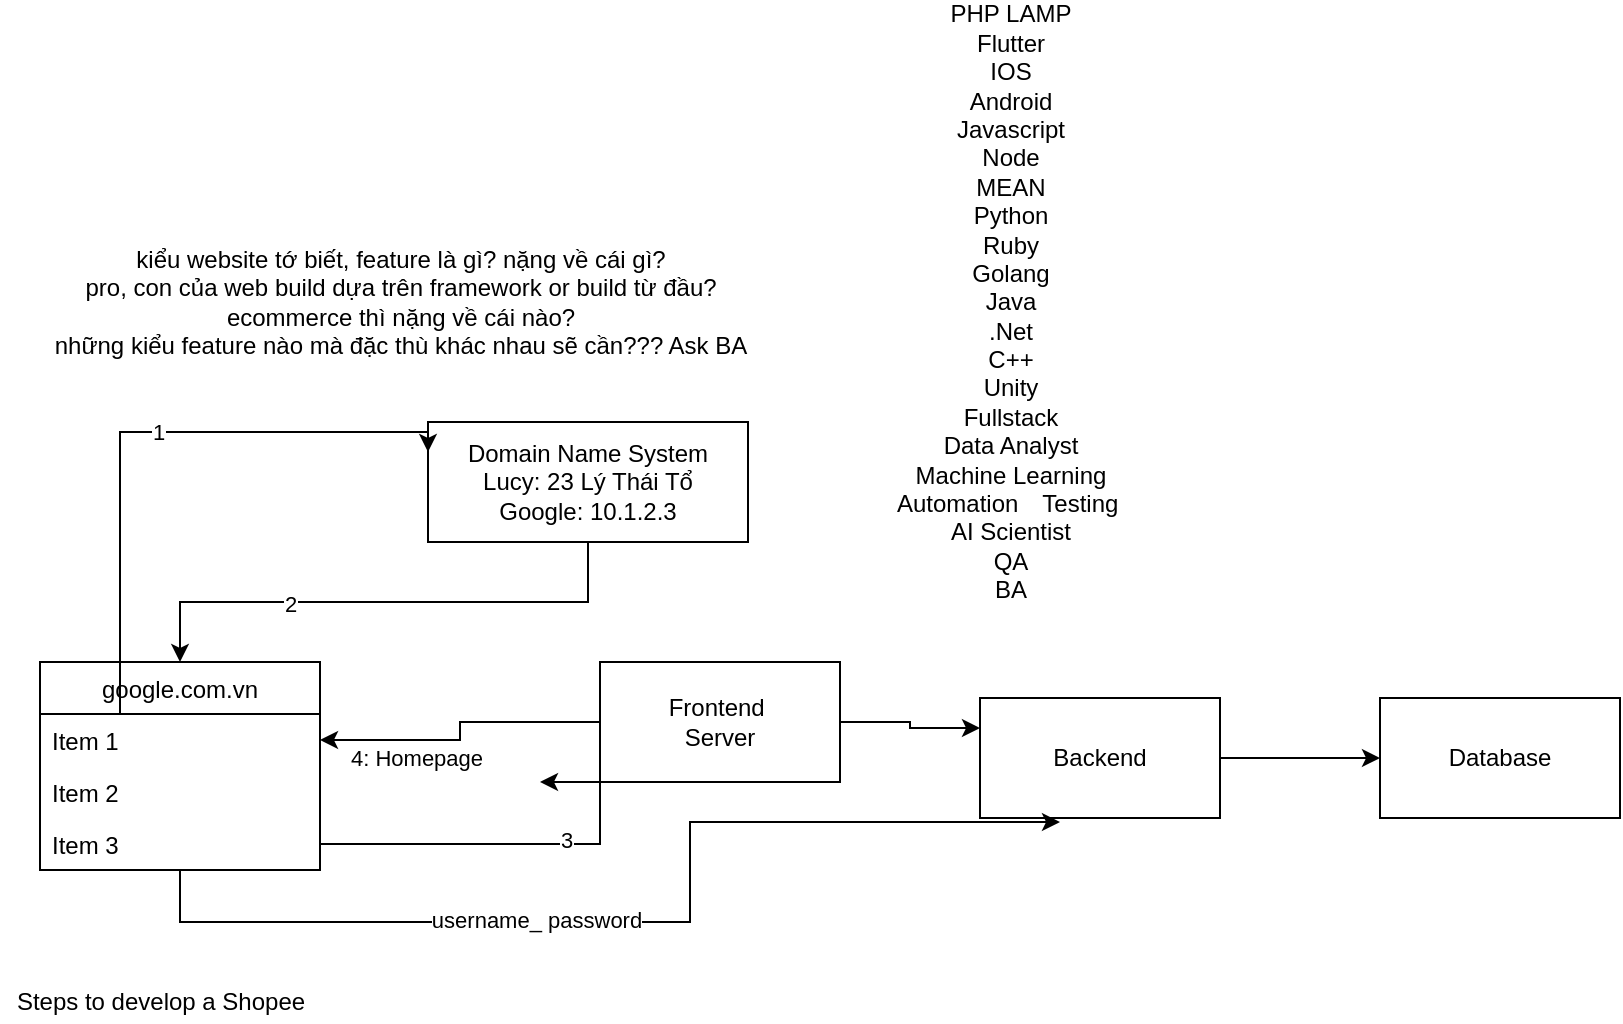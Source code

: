 <mxfile version="14.6.11" type="github">
  <diagram id="7iMw0hYmV0MJd6Qoye5y" name="Page-1">
    <mxGraphModel dx="788" dy="1681" grid="1" gridSize="10" guides="1" tooltips="1" connect="1" arrows="1" fold="1" page="1" pageScale="1" pageWidth="827" pageHeight="1169" math="0" shadow="0">
      <root>
        <mxCell id="0" />
        <mxCell id="1" parent="0" />
        <mxCell id="0C-DFv6Ld-CoctSqXfZt-2" value="google.com.vn" style="swimlane;fontStyle=0;childLayout=stackLayout;horizontal=1;startSize=26;fillColor=none;horizontalStack=0;resizeParent=1;resizeParentMax=0;resizeLast=0;collapsible=1;marginBottom=0;" vertex="1" parent="1">
          <mxGeometry x="60" y="220" width="140" height="104" as="geometry" />
        </mxCell>
        <mxCell id="0C-DFv6Ld-CoctSqXfZt-3" value="Item 1" style="text;strokeColor=none;fillColor=none;align=left;verticalAlign=top;spacingLeft=4;spacingRight=4;overflow=hidden;rotatable=0;points=[[0,0.5],[1,0.5]];portConstraint=eastwest;" vertex="1" parent="0C-DFv6Ld-CoctSqXfZt-2">
          <mxGeometry y="26" width="140" height="26" as="geometry" />
        </mxCell>
        <mxCell id="0C-DFv6Ld-CoctSqXfZt-4" value="Item 2" style="text;strokeColor=none;fillColor=none;align=left;verticalAlign=top;spacingLeft=4;spacingRight=4;overflow=hidden;rotatable=0;points=[[0,0.5],[1,0.5]];portConstraint=eastwest;" vertex="1" parent="0C-DFv6Ld-CoctSqXfZt-2">
          <mxGeometry y="52" width="140" height="26" as="geometry" />
        </mxCell>
        <mxCell id="0C-DFv6Ld-CoctSqXfZt-5" value="Item 3" style="text;strokeColor=none;fillColor=none;align=left;verticalAlign=top;spacingLeft=4;spacingRight=4;overflow=hidden;rotatable=0;points=[[0,0.5],[1,0.5]];portConstraint=eastwest;" vertex="1" parent="0C-DFv6Ld-CoctSqXfZt-2">
          <mxGeometry y="78" width="140" height="26" as="geometry" />
        </mxCell>
        <mxCell id="0C-DFv6Ld-CoctSqXfZt-18" style="edgeStyle=orthogonalEdgeStyle;rounded=0;orthogonalLoop=1;jettySize=auto;html=1;" edge="1" parent="1" source="0C-DFv6Ld-CoctSqXfZt-6" target="0C-DFv6Ld-CoctSqXfZt-3">
          <mxGeometry relative="1" as="geometry" />
        </mxCell>
        <mxCell id="0C-DFv6Ld-CoctSqXfZt-19" value="4: Homepage" style="edgeLabel;html=1;align=center;verticalAlign=middle;resizable=0;points=[];" vertex="1" connectable="0" parent="0C-DFv6Ld-CoctSqXfZt-18">
          <mxGeometry x="0.271" y="-2" relative="1" as="geometry">
            <mxPoint x="-7" y="11" as="offset" />
          </mxGeometry>
        </mxCell>
        <mxCell id="0C-DFv6Ld-CoctSqXfZt-24" style="edgeStyle=orthogonalEdgeStyle;rounded=0;orthogonalLoop=1;jettySize=auto;html=1;entryX=0;entryY=0.25;entryDx=0;entryDy=0;" edge="1" parent="1" source="0C-DFv6Ld-CoctSqXfZt-6" target="0C-DFv6Ld-CoctSqXfZt-7">
          <mxGeometry relative="1" as="geometry" />
        </mxCell>
        <mxCell id="0C-DFv6Ld-CoctSqXfZt-6" value="Frontend&amp;nbsp;&lt;br&gt;&amp;nbsp;Server&amp;nbsp;" style="rounded=0;whiteSpace=wrap;html=1;" vertex="1" parent="1">
          <mxGeometry x="340" y="220" width="120" height="60" as="geometry" />
        </mxCell>
        <mxCell id="0C-DFv6Ld-CoctSqXfZt-23" style="edgeStyle=orthogonalEdgeStyle;rounded=0;orthogonalLoop=1;jettySize=auto;html=1;entryX=0;entryY=0.5;entryDx=0;entryDy=0;" edge="1" parent="1" source="0C-DFv6Ld-CoctSqXfZt-7" target="0C-DFv6Ld-CoctSqXfZt-8">
          <mxGeometry relative="1" as="geometry" />
        </mxCell>
        <mxCell id="0C-DFv6Ld-CoctSqXfZt-7" value="Backend" style="rounded=0;whiteSpace=wrap;html=1;" vertex="1" parent="1">
          <mxGeometry x="530" y="238" width="120" height="60" as="geometry" />
        </mxCell>
        <mxCell id="0C-DFv6Ld-CoctSqXfZt-8" value="Database" style="rounded=0;whiteSpace=wrap;html=1;" vertex="1" parent="1">
          <mxGeometry x="730" y="238" width="120" height="60" as="geometry" />
        </mxCell>
        <mxCell id="0C-DFv6Ld-CoctSqXfZt-9" value="kiểu website tớ biết, feature là gì? nặng về cái gì?&lt;br&gt;pro, con của web build dựa trên framework or build từ đầu?&lt;br&gt;ecommerce thì nặng về cái nào?&lt;br&gt;những kiểu feature nào mà đặc thù khác nhau sẽ cần??? Ask BA" style="text;html=1;align=center;verticalAlign=middle;resizable=0;points=[];autosize=1;strokeColor=none;" vertex="1" parent="1">
          <mxGeometry x="60" y="10" width="360" height="60" as="geometry" />
        </mxCell>
        <mxCell id="0C-DFv6Ld-CoctSqXfZt-10" value="Steps to develop a Shopee" style="text;html=1;align=center;verticalAlign=middle;resizable=0;points=[];autosize=1;strokeColor=none;" vertex="1" parent="1">
          <mxGeometry x="40" y="380" width="160" height="20" as="geometry" />
        </mxCell>
        <mxCell id="0C-DFv6Ld-CoctSqXfZt-14" style="edgeStyle=orthogonalEdgeStyle;rounded=0;orthogonalLoop=1;jettySize=auto;html=1;exitX=0.5;exitY=1;exitDx=0;exitDy=0;" edge="1" parent="1" source="0C-DFv6Ld-CoctSqXfZt-11" target="0C-DFv6Ld-CoctSqXfZt-2">
          <mxGeometry relative="1" as="geometry" />
        </mxCell>
        <mxCell id="0C-DFv6Ld-CoctSqXfZt-15" value="2" style="edgeLabel;html=1;align=center;verticalAlign=middle;resizable=0;points=[];" vertex="1" connectable="0" parent="0C-DFv6Ld-CoctSqXfZt-14">
          <mxGeometry x="0.356" relative="1" as="geometry">
            <mxPoint y="1" as="offset" />
          </mxGeometry>
        </mxCell>
        <mxCell id="0C-DFv6Ld-CoctSqXfZt-11" value="Domain Name System&lt;br&gt;Lucy: 23 Lý Thái Tổ&lt;br&gt;Google: 10.1.2.3" style="rounded=0;whiteSpace=wrap;html=1;" vertex="1" parent="1">
          <mxGeometry x="254" y="100" width="160" height="60" as="geometry" />
        </mxCell>
        <mxCell id="0C-DFv6Ld-CoctSqXfZt-12" style="edgeStyle=orthogonalEdgeStyle;rounded=0;orthogonalLoop=1;jettySize=auto;html=1;entryX=0;entryY=0.25;entryDx=0;entryDy=0;" edge="1" parent="1" source="0C-DFv6Ld-CoctSqXfZt-3" target="0C-DFv6Ld-CoctSqXfZt-11">
          <mxGeometry relative="1" as="geometry">
            <Array as="points">
              <mxPoint x="100" y="105" />
            </Array>
          </mxGeometry>
        </mxCell>
        <mxCell id="0C-DFv6Ld-CoctSqXfZt-13" value="1" style="edgeLabel;html=1;align=center;verticalAlign=middle;resizable=0;points=[];" vertex="1" connectable="0" parent="0C-DFv6Ld-CoctSqXfZt-12">
          <mxGeometry x="0.047" relative="1" as="geometry">
            <mxPoint as="offset" />
          </mxGeometry>
        </mxCell>
        <mxCell id="0C-DFv6Ld-CoctSqXfZt-16" style="edgeStyle=orthogonalEdgeStyle;rounded=0;orthogonalLoop=1;jettySize=auto;html=1;" edge="1" parent="1" source="0C-DFv6Ld-CoctSqXfZt-5">
          <mxGeometry relative="1" as="geometry">
            <mxPoint x="310" y="280" as="targetPoint" />
            <Array as="points">
              <mxPoint x="340" y="311" />
              <mxPoint x="340" y="280" />
            </Array>
          </mxGeometry>
        </mxCell>
        <mxCell id="0C-DFv6Ld-CoctSqXfZt-17" value="3" style="edgeLabel;html=1;align=center;verticalAlign=middle;resizable=0;points=[];" vertex="1" connectable="0" parent="0C-DFv6Ld-CoctSqXfZt-16">
          <mxGeometry x="0.219" y="2" relative="1" as="geometry">
            <mxPoint as="offset" />
          </mxGeometry>
        </mxCell>
        <mxCell id="0C-DFv6Ld-CoctSqXfZt-21" style="edgeStyle=orthogonalEdgeStyle;rounded=0;orthogonalLoop=1;jettySize=auto;html=1;" edge="1" parent="1" source="0C-DFv6Ld-CoctSqXfZt-5">
          <mxGeometry relative="1" as="geometry">
            <mxPoint x="570" y="300" as="targetPoint" />
            <Array as="points">
              <mxPoint x="130" y="350" />
              <mxPoint x="385" y="350" />
              <mxPoint x="385" y="300" />
            </Array>
          </mxGeometry>
        </mxCell>
        <mxCell id="0C-DFv6Ld-CoctSqXfZt-22" value="username_ password" style="edgeLabel;html=1;align=center;verticalAlign=middle;resizable=0;points=[];" vertex="1" connectable="0" parent="0C-DFv6Ld-CoctSqXfZt-21">
          <mxGeometry x="-0.21" y="1" relative="1" as="geometry">
            <mxPoint as="offset" />
          </mxGeometry>
        </mxCell>
        <mxCell id="0C-DFv6Ld-CoctSqXfZt-25" value="PHP LAMP&lt;br&gt;Flutter&lt;br&gt;IOS&lt;br&gt;Android&lt;br&gt;Javascript&lt;br&gt;Node&lt;br&gt;MEAN&lt;br&gt;Python&lt;br&gt;Ruby&lt;br&gt;Golang&lt;br&gt;Java&lt;br&gt;.Net&lt;br&gt;C++&lt;br&gt;Unity&lt;br&gt;Fullstack&lt;br&gt;Data Analyst&lt;br&gt;Machine Learning&lt;br&gt;Automation　Testing&amp;nbsp;&lt;br&gt;AI Scientist&lt;br&gt;QA&lt;br&gt;BA" style="text;html=1;align=center;verticalAlign=middle;resizable=0;points=[];autosize=1;strokeColor=none;" vertex="1" parent="1">
          <mxGeometry x="480" y="-110" width="130" height="300" as="geometry" />
        </mxCell>
      </root>
    </mxGraphModel>
  </diagram>
</mxfile>
